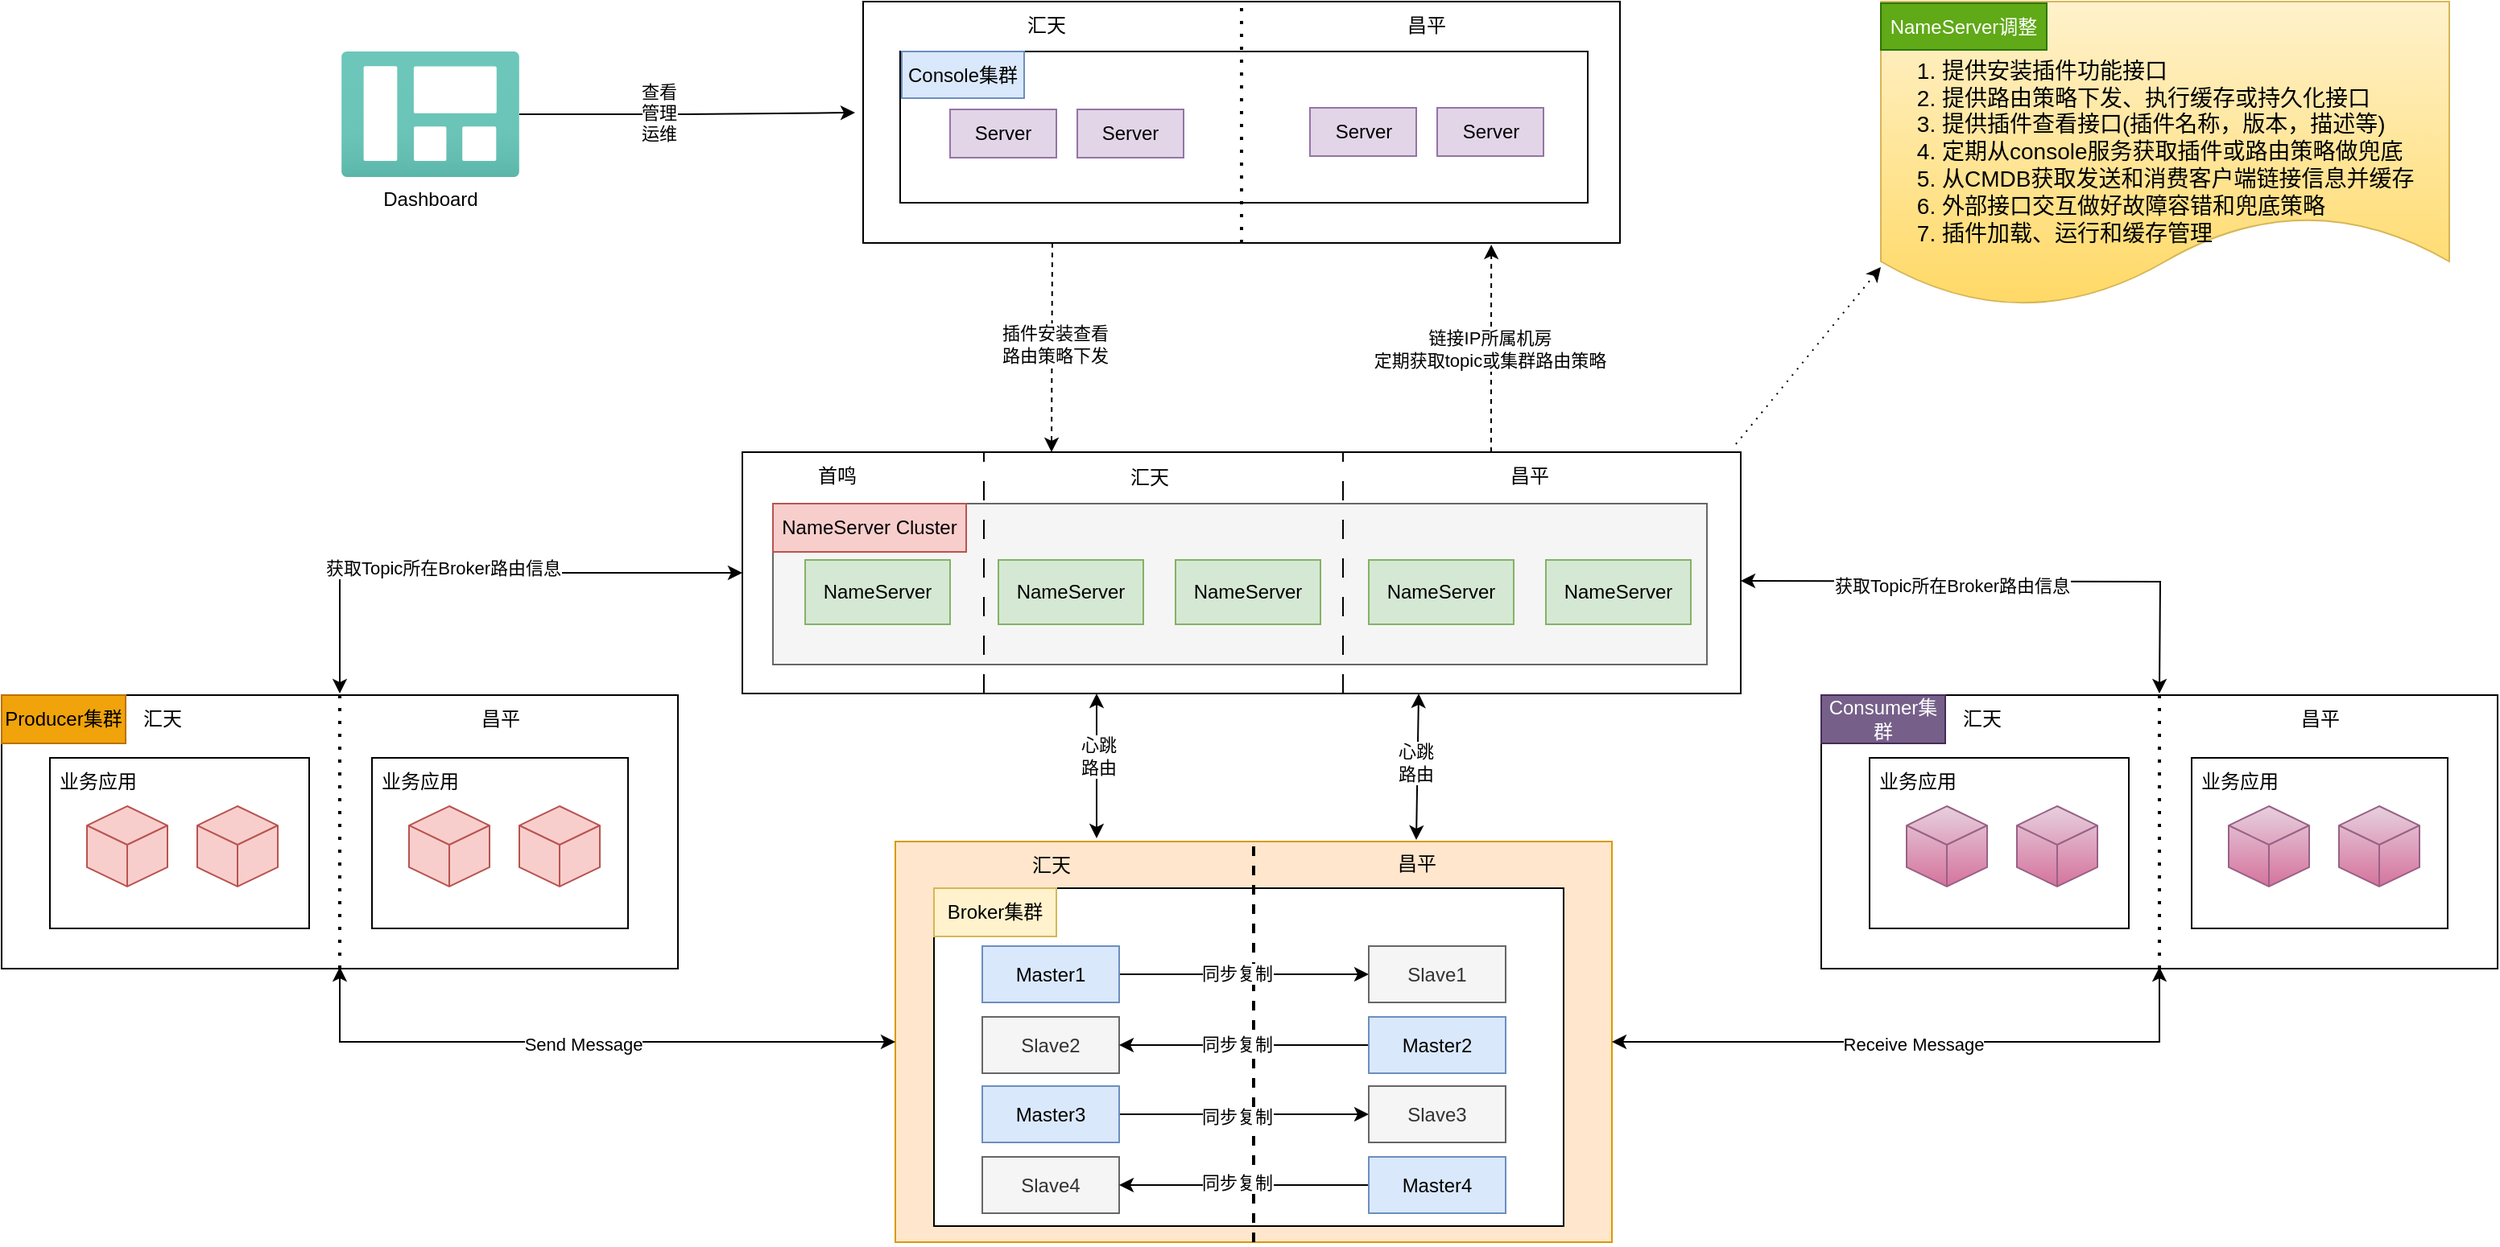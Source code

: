 <mxfile version="24.0.7" type="github">
  <diagram name="第 1 页" id="2XR303NfXYFgoQkDeR8G">
    <mxGraphModel dx="2420" dy="1951" grid="1" gridSize="10" guides="1" tooltips="1" connect="1" arrows="1" fold="1" page="1" pageScale="1" pageWidth="827" pageHeight="1169" math="0" shadow="0">
      <root>
        <mxCell id="0" />
        <mxCell id="1" parent="0" />
        <mxCell id="_uqq0Gr17QkH30L-0Scp-60" value="" style="rounded=0;whiteSpace=wrap;html=1;" parent="1" vertex="1">
          <mxGeometry x="-340" y="211" width="420" height="170" as="geometry" />
        </mxCell>
        <mxCell id="UYfxn2uQiFY9sQeeJO1W-2" value="" style="rounded=0;whiteSpace=wrap;html=1;" parent="1" vertex="1">
          <mxGeometry x="120" y="60" width="620" height="150" as="geometry" />
        </mxCell>
        <mxCell id="UYfxn2uQiFY9sQeeJO1W-11" value="首鸣" style="text;html=1;strokeColor=none;fillColor=none;align=center;verticalAlign=middle;whiteSpace=wrap;rounded=0;" parent="1" vertex="1">
          <mxGeometry x="149" y="60" width="60" height="30" as="geometry" />
        </mxCell>
        <mxCell id="UYfxn2uQiFY9sQeeJO1W-12" value="汇天" style="text;html=1;strokeColor=none;fillColor=none;align=center;verticalAlign=middle;whiteSpace=wrap;rounded=0;" parent="1" vertex="1">
          <mxGeometry x="343" y="61" width="60" height="30" as="geometry" />
        </mxCell>
        <mxCell id="UYfxn2uQiFY9sQeeJO1W-13" value="昌平" style="text;html=1;strokeColor=none;fillColor=none;align=center;verticalAlign=middle;whiteSpace=wrap;rounded=0;" parent="1" vertex="1">
          <mxGeometry x="579" y="60" width="60" height="30" as="geometry" />
        </mxCell>
        <mxCell id="UYfxn2uQiFY9sQeeJO1W-14" value="" style="rounded=0;whiteSpace=wrap;html=1;fillColor=#f5f5f5;fontColor=#333333;strokeColor=#666666;" parent="1" vertex="1">
          <mxGeometry x="139" y="92" width="580" height="100" as="geometry" />
        </mxCell>
        <mxCell id="UYfxn2uQiFY9sQeeJO1W-15" value="NameServer" style="rounded=0;whiteSpace=wrap;html=1;fillColor=#d5e8d4;strokeColor=#82b366;" parent="1" vertex="1">
          <mxGeometry x="159" y="127" width="90" height="40" as="geometry" />
        </mxCell>
        <mxCell id="UYfxn2uQiFY9sQeeJO1W-16" value="NameServer" style="rounded=0;whiteSpace=wrap;html=1;fillColor=#d5e8d4;strokeColor=#82b366;" parent="1" vertex="1">
          <mxGeometry x="279" y="127" width="90" height="40" as="geometry" />
        </mxCell>
        <mxCell id="UYfxn2uQiFY9sQeeJO1W-17" value="NameServer" style="rounded=0;whiteSpace=wrap;html=1;fillColor=#d5e8d4;strokeColor=#82b366;" parent="1" vertex="1">
          <mxGeometry x="509" y="127" width="90" height="40" as="geometry" />
        </mxCell>
        <mxCell id="UYfxn2uQiFY9sQeeJO1W-18" value="NameServer Cluster" style="text;html=1;strokeColor=#b85450;fillColor=#f8cecc;align=center;verticalAlign=middle;whiteSpace=wrap;rounded=0;" parent="1" vertex="1">
          <mxGeometry x="139" y="92" width="120" height="30" as="geometry" />
        </mxCell>
        <mxCell id="UYfxn2uQiFY9sQeeJO1W-19" value="NameServer" style="rounded=0;whiteSpace=wrap;html=1;fillColor=#d5e8d4;strokeColor=#82b366;" parent="1" vertex="1">
          <mxGeometry x="389" y="127" width="90" height="40" as="geometry" />
        </mxCell>
        <mxCell id="UYfxn2uQiFY9sQeeJO1W-20" value="NameServer" style="rounded=0;whiteSpace=wrap;html=1;fillColor=#d5e8d4;strokeColor=#82b366;" parent="1" vertex="1">
          <mxGeometry x="619" y="127" width="90" height="40" as="geometry" />
        </mxCell>
        <mxCell id="UYfxn2uQiFY9sQeeJO1W-24" value="" style="rounded=0;whiteSpace=wrap;html=1;fillColor=#ffe6cc;strokeColor=#d79b00;" parent="1" vertex="1">
          <mxGeometry x="215" y="302" width="445" height="249" as="geometry" />
        </mxCell>
        <mxCell id="UYfxn2uQiFY9sQeeJO1W-9" value="" style="endArrow=none;dashed=1;html=1;rounded=0;dashPattern=12 12;" parent="1" edge="1">
          <mxGeometry width="50" height="50" relative="1" as="geometry">
            <mxPoint x="270" y="210" as="sourcePoint" />
            <mxPoint x="270" y="60" as="targetPoint" />
          </mxGeometry>
        </mxCell>
        <mxCell id="UYfxn2uQiFY9sQeeJO1W-7" value="" style="endArrow=none;dashed=1;html=1;rounded=0;dashPattern=12 12;" parent="1" edge="1">
          <mxGeometry width="50" height="50" relative="1" as="geometry">
            <mxPoint x="493" y="210" as="sourcePoint" />
            <mxPoint x="493" y="60" as="targetPoint" />
          </mxGeometry>
        </mxCell>
        <mxCell id="_uqq0Gr17QkH30L-0Scp-15" value="" style="rounded=0;whiteSpace=wrap;html=1;" parent="1" vertex="1">
          <mxGeometry x="239" y="331" width="391" height="210" as="geometry" />
        </mxCell>
        <mxCell id="_uqq0Gr17QkH30L-0Scp-13" value="" style="endArrow=none;dashed=1;html=1;strokeWidth=2;rounded=0;entryX=0.5;entryY=0;entryDx=0;entryDy=0;exitX=0.5;exitY=1;exitDx=0;exitDy=0;" parent="1" source="UYfxn2uQiFY9sQeeJO1W-24" target="UYfxn2uQiFY9sQeeJO1W-24" edge="1">
          <mxGeometry width="50" height="50" relative="1" as="geometry">
            <mxPoint x="329" y="372" as="sourcePoint" />
            <mxPoint x="369" y="332" as="targetPoint" />
          </mxGeometry>
        </mxCell>
        <mxCell id="UYfxn2uQiFY9sQeeJO1W-31" style="edgeStyle=orthogonalEdgeStyle;rounded=0;orthogonalLoop=1;jettySize=auto;html=1;exitX=1;exitY=0.5;exitDx=0;exitDy=0;entryX=0;entryY=0.5;entryDx=0;entryDy=0;" parent="1" source="UYfxn2uQiFY9sQeeJO1W-27" target="UYfxn2uQiFY9sQeeJO1W-28" edge="1">
          <mxGeometry relative="1" as="geometry" />
        </mxCell>
        <mxCell id="_uqq0Gr17QkH30L-0Scp-97" value="同步复制" style="edgeLabel;html=1;align=center;verticalAlign=middle;resizable=0;points=[];" parent="UYfxn2uQiFY9sQeeJO1W-31" vertex="1" connectable="0">
          <mxGeometry x="-0.061" y="1" relative="1" as="geometry">
            <mxPoint as="offset" />
          </mxGeometry>
        </mxCell>
        <mxCell id="UYfxn2uQiFY9sQeeJO1W-27" value="Master1" style="rounded=0;whiteSpace=wrap;html=1;fillColor=#dae8fc;strokeColor=#6c8ebf;" parent="1" vertex="1">
          <mxGeometry x="269" y="367" width="85" height="35" as="geometry" />
        </mxCell>
        <mxCell id="UYfxn2uQiFY9sQeeJO1W-28" value="Slave1" style="rounded=0;whiteSpace=wrap;html=1;fillColor=#f5f5f5;strokeColor=#666666;fontColor=#333333;" parent="1" vertex="1">
          <mxGeometry x="509" y="367" width="85" height="35" as="geometry" />
        </mxCell>
        <mxCell id="UYfxn2uQiFY9sQeeJO1W-29" value="Slave2" style="rounded=0;whiteSpace=wrap;html=1;fillColor=#f5f5f5;fontColor=#333333;strokeColor=#666666;" parent="1" vertex="1">
          <mxGeometry x="269" y="411" width="85" height="35" as="geometry" />
        </mxCell>
        <mxCell id="UYfxn2uQiFY9sQeeJO1W-32" value="" style="edgeStyle=orthogonalEdgeStyle;rounded=0;orthogonalLoop=1;jettySize=auto;html=1;" parent="1" source="UYfxn2uQiFY9sQeeJO1W-30" target="UYfxn2uQiFY9sQeeJO1W-29" edge="1">
          <mxGeometry relative="1" as="geometry" />
        </mxCell>
        <mxCell id="_uqq0Gr17QkH30L-0Scp-98" value="同步复制" style="edgeLabel;html=1;align=center;verticalAlign=middle;resizable=0;points=[];" parent="UYfxn2uQiFY9sQeeJO1W-32" vertex="1" connectable="0">
          <mxGeometry x="0.061" y="-1" relative="1" as="geometry">
            <mxPoint as="offset" />
          </mxGeometry>
        </mxCell>
        <mxCell id="UYfxn2uQiFY9sQeeJO1W-30" value="Master2" style="rounded=0;whiteSpace=wrap;html=1;fillColor=#dae8fc;strokeColor=#6c8ebf;" parent="1" vertex="1">
          <mxGeometry x="509" y="411" width="85" height="35" as="geometry" />
        </mxCell>
        <mxCell id="UYfxn2uQiFY9sQeeJO1W-34" value="Broker集群" style="text;html=1;strokeColor=#d6b656;fillColor=#fff2cc;align=center;verticalAlign=middle;whiteSpace=wrap;rounded=0;" parent="1" vertex="1">
          <mxGeometry x="239" y="331" width="76" height="30" as="geometry" />
        </mxCell>
        <mxCell id="_uqq0Gr17QkH30L-0Scp-16" value="汇天" style="text;html=1;align=center;verticalAlign=middle;whiteSpace=wrap;rounded=0;" parent="1" vertex="1">
          <mxGeometry x="282" y="302" width="60" height="30" as="geometry" />
        </mxCell>
        <mxCell id="_uqq0Gr17QkH30L-0Scp-17" value="昌平" style="text;html=1;align=center;verticalAlign=middle;whiteSpace=wrap;rounded=0;" parent="1" vertex="1">
          <mxGeometry x="509" y="301" width="60" height="30" as="geometry" />
        </mxCell>
        <mxCell id="_uqq0Gr17QkH30L-0Scp-27" value="" style="rounded=0;whiteSpace=wrap;html=1;" parent="1" vertex="1">
          <mxGeometry x="195" y="-220" width="470" height="150" as="geometry" />
        </mxCell>
        <mxCell id="_uqq0Gr17QkH30L-0Scp-28" value="" style="endArrow=none;dashed=1;html=1;dashPattern=1 3;strokeWidth=2;rounded=0;" parent="1" source="_uqq0Gr17QkH30L-0Scp-27" edge="1">
          <mxGeometry width="50" height="50" relative="1" as="geometry">
            <mxPoint x="385" y="-170" as="sourcePoint" />
            <mxPoint x="435" y="-220" as="targetPoint" />
          </mxGeometry>
        </mxCell>
        <mxCell id="_uqq0Gr17QkH30L-0Scp-29" value="汇天" style="text;html=1;align=center;verticalAlign=middle;whiteSpace=wrap;rounded=0;" parent="1" vertex="1">
          <mxGeometry x="279" y="-220" width="60" height="30" as="geometry" />
        </mxCell>
        <mxCell id="_uqq0Gr17QkH30L-0Scp-30" value="昌平" style="text;html=1;align=center;verticalAlign=middle;whiteSpace=wrap;rounded=0;" parent="1" vertex="1">
          <mxGeometry x="515" y="-220" width="60" height="30" as="geometry" />
        </mxCell>
        <mxCell id="_uqq0Gr17QkH30L-0Scp-31" value="" style="rounded=0;whiteSpace=wrap;html=1;" parent="1" vertex="1">
          <mxGeometry x="218" y="-189" width="427" height="94" as="geometry" />
        </mxCell>
        <mxCell id="_uqq0Gr17QkH30L-0Scp-32" value="" style="endArrow=none;dashed=1;html=1;dashPattern=1 3;strokeWidth=2;rounded=0;exitX=0.5;exitY=1;exitDx=0;exitDy=0;entryX=0.5;entryY=0;entryDx=0;entryDy=0;" parent="1" source="_uqq0Gr17QkH30L-0Scp-27" target="_uqq0Gr17QkH30L-0Scp-27" edge="1">
          <mxGeometry width="50" height="50" relative="1" as="geometry">
            <mxPoint x="375" y="-160" as="sourcePoint" />
            <mxPoint x="425" y="-210" as="targetPoint" />
          </mxGeometry>
        </mxCell>
        <mxCell id="_uqq0Gr17QkH30L-0Scp-33" value="Console集群" style="rounded=0;whiteSpace=wrap;html=1;fillColor=#dae8fc;strokeColor=#6c8ebf;" parent="1" vertex="1">
          <mxGeometry x="219" y="-189" width="76" height="29" as="geometry" />
        </mxCell>
        <mxCell id="_uqq0Gr17QkH30L-0Scp-34" value="Server" style="rounded=0;whiteSpace=wrap;html=1;fillColor=#e1d5e7;strokeColor=#9673a6;" parent="1" vertex="1">
          <mxGeometry x="249" y="-153" width="66" height="30" as="geometry" />
        </mxCell>
        <mxCell id="_uqq0Gr17QkH30L-0Scp-35" value="Server" style="rounded=0;whiteSpace=wrap;html=1;fillColor=#e1d5e7;strokeColor=#9673a6;" parent="1" vertex="1">
          <mxGeometry x="328" y="-153" width="66" height="30" as="geometry" />
        </mxCell>
        <mxCell id="_uqq0Gr17QkH30L-0Scp-36" value="Server" style="rounded=0;whiteSpace=wrap;html=1;fillColor=#e1d5e7;strokeColor=#9673a6;" parent="1" vertex="1">
          <mxGeometry x="472.5" y="-154" width="66" height="30" as="geometry" />
        </mxCell>
        <mxCell id="_uqq0Gr17QkH30L-0Scp-37" value="Server" style="rounded=0;whiteSpace=wrap;html=1;fillColor=#e1d5e7;strokeColor=#9673a6;" parent="1" vertex="1">
          <mxGeometry x="551.5" y="-154" width="66" height="30" as="geometry" />
        </mxCell>
        <mxCell id="_uqq0Gr17QkH30L-0Scp-38" style="edgeStyle=orthogonalEdgeStyle;rounded=0;orthogonalLoop=1;jettySize=auto;html=1;exitX=0.25;exitY=1;exitDx=0;exitDy=0;dashed=1;" parent="1" source="_uqq0Gr17QkH30L-0Scp-27" edge="1">
          <mxGeometry relative="1" as="geometry">
            <mxPoint x="312" y="60" as="targetPoint" />
          </mxGeometry>
        </mxCell>
        <mxCell id="_uqq0Gr17QkH30L-0Scp-41" value="插件安装查看&lt;br&gt;路由策略下发" style="edgeLabel;html=1;align=center;verticalAlign=middle;resizable=0;points=[];" parent="_uqq0Gr17QkH30L-0Scp-38" vertex="1" connectable="0">
          <mxGeometry x="-0.218" y="1" relative="1" as="geometry">
            <mxPoint y="12" as="offset" />
          </mxGeometry>
        </mxCell>
        <mxCell id="_uqq0Gr17QkH30L-0Scp-43" style="edgeStyle=orthogonalEdgeStyle;rounded=0;orthogonalLoop=1;jettySize=auto;html=1;exitX=0.75;exitY=0;exitDx=0;exitDy=0;entryX=0.83;entryY=1.007;entryDx=0;entryDy=0;entryPerimeter=0;dashed=1;" parent="1" source="UYfxn2uQiFY9sQeeJO1W-2" target="_uqq0Gr17QkH30L-0Scp-27" edge="1">
          <mxGeometry relative="1" as="geometry" />
        </mxCell>
        <mxCell id="_uqq0Gr17QkH30L-0Scp-44" value="链接IP所属机房&lt;br&gt;定期获取topic或集群路由策略" style="edgeLabel;html=1;align=center;verticalAlign=middle;resizable=0;points=[];" parent="_uqq0Gr17QkH30L-0Scp-43" vertex="1" connectable="0">
          <mxGeometry x="-0.024" y="1" relative="1" as="geometry">
            <mxPoint y="-1" as="offset" />
          </mxGeometry>
        </mxCell>
        <mxCell id="_uqq0Gr17QkH30L-0Scp-45" value="" style="endArrow=classic;startArrow=classic;html=1;rounded=0;" parent="1" edge="1">
          <mxGeometry width="50" height="50" relative="1" as="geometry">
            <mxPoint x="340" y="300" as="sourcePoint" />
            <mxPoint x="340" y="210" as="targetPoint" />
          </mxGeometry>
        </mxCell>
        <mxCell id="_uqq0Gr17QkH30L-0Scp-50" value="心跳&lt;br&gt;路由" style="edgeLabel;html=1;align=center;verticalAlign=middle;resizable=0;points=[];" parent="_uqq0Gr17QkH30L-0Scp-45" vertex="1" connectable="0">
          <mxGeometry x="0.15" y="-3" relative="1" as="geometry">
            <mxPoint x="-2" as="offset" />
          </mxGeometry>
        </mxCell>
        <mxCell id="_uqq0Gr17QkH30L-0Scp-48" value="" style="endArrow=classic;startArrow=classic;html=1;rounded=0;" parent="1" edge="1">
          <mxGeometry width="50" height="50" relative="1" as="geometry">
            <mxPoint x="538.5" y="301" as="sourcePoint" />
            <mxPoint x="540" y="210" as="targetPoint" />
          </mxGeometry>
        </mxCell>
        <mxCell id="_uqq0Gr17QkH30L-0Scp-51" value="心跳&lt;br&gt;路由" style="edgeLabel;html=1;align=center;verticalAlign=middle;resizable=0;points=[];" parent="_uqq0Gr17QkH30L-0Scp-48" vertex="1" connectable="0">
          <mxGeometry x="0.077" y="-1" relative="1" as="geometry">
            <mxPoint x="-3" y="1" as="offset" />
          </mxGeometry>
        </mxCell>
        <mxCell id="_uqq0Gr17QkH30L-0Scp-52" value="" style="rounded=0;whiteSpace=wrap;html=1;" parent="1" vertex="1">
          <mxGeometry x="-310" y="250" width="161" height="106" as="geometry" />
        </mxCell>
        <mxCell id="_uqq0Gr17QkH30L-0Scp-53" value="" style="html=1;shape=mxgraph.basic.isocube;isoAngle=15;fillColor=#f8cecc;strokeColor=#b85450;" parent="1" vertex="1">
          <mxGeometry x="-218.5" y="280" width="50" height="50" as="geometry" />
        </mxCell>
        <mxCell id="_uqq0Gr17QkH30L-0Scp-54" value="" style="html=1;shape=mxgraph.basic.isocube;isoAngle=15;fillColor=#f8cecc;strokeColor=#b85450;" parent="1" vertex="1">
          <mxGeometry x="-287" y="280" width="50" height="50" as="geometry" />
        </mxCell>
        <mxCell id="_uqq0Gr17QkH30L-0Scp-55" value="" style="rounded=0;whiteSpace=wrap;html=1;" parent="1" vertex="1">
          <mxGeometry x="-110" y="250" width="159" height="106" as="geometry" />
        </mxCell>
        <mxCell id="_uqq0Gr17QkH30L-0Scp-56" value="" style="html=1;shape=mxgraph.basic.isocube;isoAngle=15;fillColor=#f8cecc;strokeColor=#b85450;" parent="1" vertex="1">
          <mxGeometry x="-18.5" y="280" width="50" height="50" as="geometry" />
        </mxCell>
        <mxCell id="_uqq0Gr17QkH30L-0Scp-57" value="" style="html=1;shape=mxgraph.basic.isocube;isoAngle=15;fillColor=#f8cecc;strokeColor=#b85450;" parent="1" vertex="1">
          <mxGeometry x="-87" y="280" width="50" height="50" as="geometry" />
        </mxCell>
        <mxCell id="_uqq0Gr17QkH30L-0Scp-58" value="业务应用" style="text;html=1;strokeColor=none;fillColor=none;align=center;verticalAlign=middle;whiteSpace=wrap;rounded=0;" parent="1" vertex="1">
          <mxGeometry x="-310" y="250" width="60" height="30" as="geometry" />
        </mxCell>
        <mxCell id="_uqq0Gr17QkH30L-0Scp-59" value="业务应用" style="text;html=1;strokeColor=none;fillColor=none;align=center;verticalAlign=middle;whiteSpace=wrap;rounded=0;" parent="1" vertex="1">
          <mxGeometry x="-110" y="250" width="60" height="30" as="geometry" />
        </mxCell>
        <mxCell id="_uqq0Gr17QkH30L-0Scp-61" style="edgeStyle=orthogonalEdgeStyle;rounded=0;orthogonalLoop=1;jettySize=auto;html=1;exitX=1;exitY=0.5;exitDx=0;exitDy=0;entryX=0;entryY=0.5;entryDx=0;entryDy=0;" parent="1" source="_uqq0Gr17QkH30L-0Scp-62" target="_uqq0Gr17QkH30L-0Scp-63" edge="1">
          <mxGeometry relative="1" as="geometry" />
        </mxCell>
        <mxCell id="_uqq0Gr17QkH30L-0Scp-99" value="同步复制" style="edgeLabel;html=1;align=center;verticalAlign=middle;resizable=0;points=[];" parent="_uqq0Gr17QkH30L-0Scp-61" vertex="1" connectable="0">
          <mxGeometry x="-0.093" y="-1" relative="1" as="geometry">
            <mxPoint x="2" as="offset" />
          </mxGeometry>
        </mxCell>
        <mxCell id="_uqq0Gr17QkH30L-0Scp-62" value="Master3" style="rounded=0;whiteSpace=wrap;html=1;fillColor=#dae8fc;strokeColor=#6c8ebf;" parent="1" vertex="1">
          <mxGeometry x="269" y="454" width="85" height="35" as="geometry" />
        </mxCell>
        <mxCell id="_uqq0Gr17QkH30L-0Scp-63" value="Slave3" style="rounded=0;whiteSpace=wrap;html=1;fillColor=#f5f5f5;strokeColor=#666666;fontColor=#333333;" parent="1" vertex="1">
          <mxGeometry x="509" y="454" width="85" height="35" as="geometry" />
        </mxCell>
        <mxCell id="_uqq0Gr17QkH30L-0Scp-64" value="Slave4" style="rounded=0;whiteSpace=wrap;html=1;fillColor=#f5f5f5;fontColor=#333333;strokeColor=#666666;" parent="1" vertex="1">
          <mxGeometry x="269" y="498" width="85" height="35" as="geometry" />
        </mxCell>
        <mxCell id="_uqq0Gr17QkH30L-0Scp-65" value="" style="edgeStyle=orthogonalEdgeStyle;rounded=0;orthogonalLoop=1;jettySize=auto;html=1;" parent="1" source="_uqq0Gr17QkH30L-0Scp-66" target="_uqq0Gr17QkH30L-0Scp-64" edge="1">
          <mxGeometry relative="1" as="geometry" />
        </mxCell>
        <mxCell id="_uqq0Gr17QkH30L-0Scp-100" value="同步复制" style="edgeLabel;html=1;align=center;verticalAlign=middle;resizable=0;points=[];" parent="_uqq0Gr17QkH30L-0Scp-65" vertex="1" connectable="0">
          <mxGeometry x="0.061" y="-2" relative="1" as="geometry">
            <mxPoint as="offset" />
          </mxGeometry>
        </mxCell>
        <mxCell id="_uqq0Gr17QkH30L-0Scp-66" value="Master4" style="rounded=0;whiteSpace=wrap;html=1;fillColor=#dae8fc;strokeColor=#6c8ebf;" parent="1" vertex="1">
          <mxGeometry x="509" y="498" width="85" height="35" as="geometry" />
        </mxCell>
        <mxCell id="_uqq0Gr17QkH30L-0Scp-67" value="" style="endArrow=none;dashed=1;html=1;dashPattern=1 3;strokeWidth=2;rounded=0;exitX=0.5;exitY=1;exitDx=0;exitDy=0;entryX=0.5;entryY=0;entryDx=0;entryDy=0;" parent="1" source="_uqq0Gr17QkH30L-0Scp-60" target="_uqq0Gr17QkH30L-0Scp-60" edge="1">
          <mxGeometry width="50" height="50" relative="1" as="geometry">
            <mxPoint x="-180" y="271" as="sourcePoint" />
            <mxPoint x="-130" y="221" as="targetPoint" />
          </mxGeometry>
        </mxCell>
        <mxCell id="_uqq0Gr17QkH30L-0Scp-68" value="汇天" style="text;html=1;align=center;verticalAlign=middle;whiteSpace=wrap;rounded=0;" parent="1" vertex="1">
          <mxGeometry x="-270" y="211" width="60" height="30" as="geometry" />
        </mxCell>
        <mxCell id="_uqq0Gr17QkH30L-0Scp-69" value="昌平" style="text;html=1;align=center;verticalAlign=middle;whiteSpace=wrap;rounded=0;" parent="1" vertex="1">
          <mxGeometry x="-60.5" y="211" width="60" height="30" as="geometry" />
        </mxCell>
        <mxCell id="_uqq0Gr17QkH30L-0Scp-71" value="Producer集群" style="text;html=1;align=center;verticalAlign=middle;whiteSpace=wrap;rounded=0;fillColor=#f0a30a;strokeColor=#BD7000;fontColor=#000000;" parent="1" vertex="1">
          <mxGeometry x="-340" y="211" width="77" height="30" as="geometry" />
        </mxCell>
        <mxCell id="_uqq0Gr17QkH30L-0Scp-72" value="" style="endArrow=classic;startArrow=classic;html=1;rounded=0;entryX=0;entryY=0.5;entryDx=0;entryDy=0;edgeStyle=orthogonalEdgeStyle;" parent="1" target="UYfxn2uQiFY9sQeeJO1W-2" edge="1">
          <mxGeometry width="50" height="50" relative="1" as="geometry">
            <mxPoint x="-130" y="210" as="sourcePoint" />
            <mxPoint x="-80" y="180" as="targetPoint" />
            <Array as="points">
              <mxPoint x="-130" y="135" />
            </Array>
          </mxGeometry>
        </mxCell>
        <mxCell id="_uqq0Gr17QkH30L-0Scp-76" value="获取Topic所在Broker路由信息" style="edgeLabel;html=1;align=center;verticalAlign=middle;resizable=0;points=[];" parent="_uqq0Gr17QkH30L-0Scp-72" vertex="1" connectable="0">
          <mxGeometry x="-0.145" y="3" relative="1" as="geometry">
            <mxPoint as="offset" />
          </mxGeometry>
        </mxCell>
        <mxCell id="_uqq0Gr17QkH30L-0Scp-74" value="" style="endArrow=classic;startArrow=classic;html=1;rounded=0;exitX=0;exitY=0.5;exitDx=0;exitDy=0;edgeStyle=orthogonalEdgeStyle;" parent="1" source="UYfxn2uQiFY9sQeeJO1W-24" edge="1">
          <mxGeometry width="50" height="50" relative="1" as="geometry">
            <mxPoint x="-180" y="430" as="sourcePoint" />
            <mxPoint x="-130" y="380" as="targetPoint" />
            <Array as="points">
              <mxPoint x="-130" y="427" />
            </Array>
          </mxGeometry>
        </mxCell>
        <mxCell id="_uqq0Gr17QkH30L-0Scp-75" value="Send Message" style="edgeLabel;html=1;align=center;verticalAlign=middle;resizable=0;points=[];" parent="_uqq0Gr17QkH30L-0Scp-74" vertex="1" connectable="0">
          <mxGeometry x="-0.009" y="1" relative="1" as="geometry">
            <mxPoint as="offset" />
          </mxGeometry>
        </mxCell>
        <mxCell id="_uqq0Gr17QkH30L-0Scp-77" value="" style="rounded=0;whiteSpace=wrap;html=1;" parent="1" vertex="1">
          <mxGeometry x="790" y="211" width="420" height="170" as="geometry" />
        </mxCell>
        <mxCell id="_uqq0Gr17QkH30L-0Scp-78" value="" style="rounded=0;whiteSpace=wrap;html=1;" parent="1" vertex="1">
          <mxGeometry x="820" y="250" width="161" height="106" as="geometry" />
        </mxCell>
        <mxCell id="_uqq0Gr17QkH30L-0Scp-79" value="" style="html=1;shape=mxgraph.basic.isocube;isoAngle=15;fillColor=#e6d0de;strokeColor=#996185;gradientColor=#d5739d;" parent="1" vertex="1">
          <mxGeometry x="911.5" y="280" width="50" height="50" as="geometry" />
        </mxCell>
        <mxCell id="_uqq0Gr17QkH30L-0Scp-80" value="" style="html=1;shape=mxgraph.basic.isocube;isoAngle=15;fillColor=#e6d0de;strokeColor=#996185;gradientColor=#d5739d;" parent="1" vertex="1">
          <mxGeometry x="843" y="280" width="50" height="50" as="geometry" />
        </mxCell>
        <mxCell id="_uqq0Gr17QkH30L-0Scp-81" value="" style="rounded=0;whiteSpace=wrap;html=1;" parent="1" vertex="1">
          <mxGeometry x="1020" y="250" width="159" height="106" as="geometry" />
        </mxCell>
        <mxCell id="_uqq0Gr17QkH30L-0Scp-82" value="" style="html=1;shape=mxgraph.basic.isocube;isoAngle=15;fillColor=#e6d0de;strokeColor=#996185;gradientColor=#d5739d;" parent="1" vertex="1">
          <mxGeometry x="1111.5" y="280" width="50" height="50" as="geometry" />
        </mxCell>
        <mxCell id="_uqq0Gr17QkH30L-0Scp-83" value="" style="html=1;shape=mxgraph.basic.isocube;isoAngle=15;fillColor=#e6d0de;strokeColor=#996185;gradientColor=#d5739d;" parent="1" vertex="1">
          <mxGeometry x="1043" y="280" width="50" height="50" as="geometry" />
        </mxCell>
        <mxCell id="_uqq0Gr17QkH30L-0Scp-84" value="业务应用" style="text;html=1;strokeColor=none;fillColor=none;align=center;verticalAlign=middle;whiteSpace=wrap;rounded=0;" parent="1" vertex="1">
          <mxGeometry x="820" y="250" width="60" height="30" as="geometry" />
        </mxCell>
        <mxCell id="_uqq0Gr17QkH30L-0Scp-85" value="业务应用" style="text;html=1;strokeColor=none;fillColor=none;align=center;verticalAlign=middle;whiteSpace=wrap;rounded=0;" parent="1" vertex="1">
          <mxGeometry x="1020" y="250" width="60" height="30" as="geometry" />
        </mxCell>
        <mxCell id="_uqq0Gr17QkH30L-0Scp-86" value="" style="endArrow=none;dashed=1;html=1;dashPattern=1 3;strokeWidth=2;rounded=0;exitX=0.5;exitY=1;exitDx=0;exitDy=0;entryX=0.5;entryY=0;entryDx=0;entryDy=0;" parent="1" source="_uqq0Gr17QkH30L-0Scp-77" target="_uqq0Gr17QkH30L-0Scp-77" edge="1">
          <mxGeometry width="50" height="50" relative="1" as="geometry">
            <mxPoint x="950" y="271" as="sourcePoint" />
            <mxPoint x="1000" y="221" as="targetPoint" />
          </mxGeometry>
        </mxCell>
        <mxCell id="_uqq0Gr17QkH30L-0Scp-87" value="汇天" style="text;html=1;align=center;verticalAlign=middle;whiteSpace=wrap;rounded=0;" parent="1" vertex="1">
          <mxGeometry x="860" y="211" width="60" height="30" as="geometry" />
        </mxCell>
        <mxCell id="_uqq0Gr17QkH30L-0Scp-88" value="昌平" style="text;html=1;align=center;verticalAlign=middle;whiteSpace=wrap;rounded=0;" parent="1" vertex="1">
          <mxGeometry x="1069.5" y="211" width="60" height="30" as="geometry" />
        </mxCell>
        <mxCell id="_uqq0Gr17QkH30L-0Scp-89" value="Consumer集群" style="text;html=1;align=center;verticalAlign=middle;whiteSpace=wrap;rounded=0;fillColor=#76608a;strokeColor=#432D57;fontColor=#ffffff;" parent="1" vertex="1">
          <mxGeometry x="790" y="211" width="77" height="30" as="geometry" />
        </mxCell>
        <mxCell id="_uqq0Gr17QkH30L-0Scp-91" value="" style="endArrow=classic;startArrow=classic;html=1;rounded=0;edgeStyle=orthogonalEdgeStyle;" parent="1" edge="1">
          <mxGeometry width="50" height="50" relative="1" as="geometry">
            <mxPoint x="740" y="140" as="sourcePoint" />
            <mxPoint x="1000" y="210" as="targetPoint" />
          </mxGeometry>
        </mxCell>
        <mxCell id="_uqq0Gr17QkH30L-0Scp-93" value="获取Topic所在Broker路由信息" style="edgeLabel;html=1;align=center;verticalAlign=middle;resizable=0;points=[];" parent="_uqq0Gr17QkH30L-0Scp-91" vertex="1" connectable="0">
          <mxGeometry x="-0.21" y="-2" relative="1" as="geometry">
            <mxPoint as="offset" />
          </mxGeometry>
        </mxCell>
        <mxCell id="_uqq0Gr17QkH30L-0Scp-94" value="" style="endArrow=classic;startArrow=classic;html=1;rounded=0;exitX=1;exitY=0.5;exitDx=0;exitDy=0;edgeStyle=orthogonalEdgeStyle;" parent="1" source="UYfxn2uQiFY9sQeeJO1W-24" edge="1">
          <mxGeometry width="50" height="50" relative="1" as="geometry">
            <mxPoint x="950" y="430" as="sourcePoint" />
            <mxPoint x="1000" y="380" as="targetPoint" />
            <Array as="points">
              <mxPoint x="1000" y="427" />
            </Array>
          </mxGeometry>
        </mxCell>
        <mxCell id="_uqq0Gr17QkH30L-0Scp-95" value="Receive Message" style="edgeLabel;html=1;align=center;verticalAlign=middle;resizable=0;points=[];" parent="_uqq0Gr17QkH30L-0Scp-94" vertex="1" connectable="0">
          <mxGeometry x="-0.036" y="-1" relative="1" as="geometry">
            <mxPoint as="offset" />
          </mxGeometry>
        </mxCell>
        <mxCell id="_uqq0Gr17QkH30L-0Scp-104" style="edgeStyle=orthogonalEdgeStyle;rounded=0;orthogonalLoop=1;jettySize=auto;html=1;" parent="1" source="_uqq0Gr17QkH30L-0Scp-103" edge="1">
          <mxGeometry relative="1" as="geometry">
            <mxPoint x="190.0" y="-151" as="targetPoint" />
          </mxGeometry>
        </mxCell>
        <mxCell id="_uqq0Gr17QkH30L-0Scp-107" value="查看&lt;br&gt;管理&lt;br&gt;运维" style="edgeLabel;html=1;align=center;verticalAlign=middle;resizable=0;points=[];" parent="_uqq0Gr17QkH30L-0Scp-104" vertex="1" connectable="0">
          <mxGeometry x="-0.172" y="1" relative="1" as="geometry">
            <mxPoint as="offset" />
          </mxGeometry>
        </mxCell>
        <mxCell id="_uqq0Gr17QkH30L-0Scp-103" value="Dashboard" style="image;aspect=fixed;html=1;points=[];align=center;fontSize=12;image=img/lib/azure2/general/Dashboard.svg;" parent="1" vertex="1">
          <mxGeometry x="-129" y="-189" width="110.5" height="78" as="geometry" />
        </mxCell>
        <mxCell id="_uqq0Gr17QkH30L-0Scp-108" value="&lt;div&gt;&lt;br&gt;&lt;/div&gt;" style="shape=document;whiteSpace=wrap;html=1;boundedLbl=1;align=left;fillColor=#fff2cc;strokeColor=#d6b656;gradientColor=#ffd966;" parent="1" vertex="1">
          <mxGeometry x="827" y="-220" width="353" height="190" as="geometry" />
        </mxCell>
        <mxCell id="_uqq0Gr17QkH30L-0Scp-109" value="" style="endArrow=classic;html=1;rounded=0;dashed=1;dashPattern=1 4;" parent="1" edge="1">
          <mxGeometry width="50" height="50" relative="1" as="geometry">
            <mxPoint x="737" y="55" as="sourcePoint" />
            <mxPoint x="827" y="-55" as="targetPoint" />
          </mxGeometry>
        </mxCell>
        <mxCell id="_uqq0Gr17QkH30L-0Scp-110" value="NameServer调整" style="text;html=1;align=center;verticalAlign=middle;whiteSpace=wrap;rounded=0;fillColor=#60a917;fontColor=#ffffff;strokeColor=#2D7600;" parent="1" vertex="1">
          <mxGeometry x="827" y="-219" width="103" height="29" as="geometry" />
        </mxCell>
        <mxCell id="_uqq0Gr17QkH30L-0Scp-111" value="&lt;h1 style=&quot;margin-top: 0px;&quot;&gt;&lt;br&gt;&lt;/h1&gt;" style="text;html=1;whiteSpace=wrap;overflow=hidden;rounded=0;" parent="1" vertex="1">
          <mxGeometry x="843" y="-175" width="180" height="120" as="geometry" />
        </mxCell>
        <mxCell id="_uqq0Gr17QkH30L-0Scp-112" value="&lt;ol style=&quot;font-size: 14px;&quot;&gt;&lt;li&gt;提供安装插件功能接口&lt;/li&gt;&lt;li&gt;提供路由策略下发、执行缓存或持久化接口&lt;/li&gt;&lt;li&gt;提供插件查看接口(插件名称，版本，描述等)&lt;/li&gt;&lt;li&gt;定期从console服务获取插件或路由策略做兜底&lt;/li&gt;&lt;li&gt;从CMDB获取发送和消费客户端链接信息并缓存&lt;/li&gt;&lt;li&gt;外部接口交互做好故障容错和兜底策略&lt;/li&gt;&lt;li&gt;插件加载、运行和缓存管理&lt;/li&gt;&lt;/ol&gt;" style="text;html=1;align=left;verticalAlign=middle;whiteSpace=wrap;rounded=0;" parent="1" vertex="1">
          <mxGeometry x="823" y="-185" width="353" height="115" as="geometry" />
        </mxCell>
      </root>
    </mxGraphModel>
  </diagram>
</mxfile>
